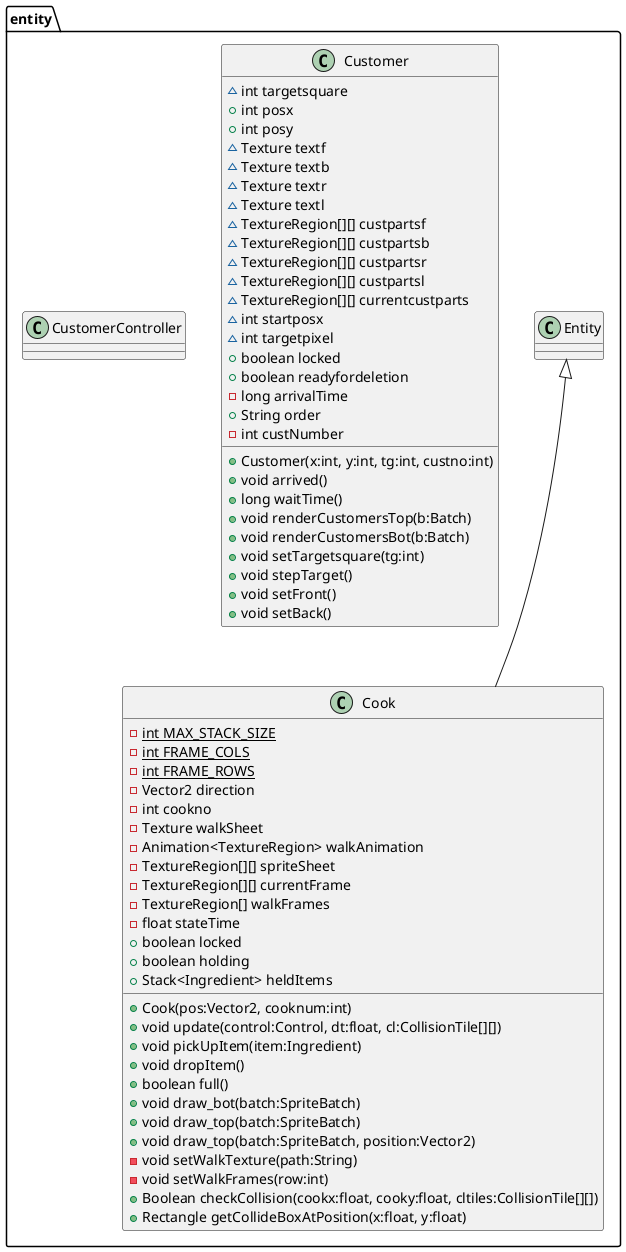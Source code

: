 @startuml
'https://plantuml.com/class-diagram
package "entity"{

class Cook extends Entity{
-{static} int MAX_STACK_SIZE
-{static} int FRAME_COLS
-{static} int FRAME_ROWS
-Vector2 direction
-int cookno
-Texture walkSheet
-Animation<TextureRegion> walkAnimation
-TextureRegion[][] spriteSheet
-TextureRegion[][] currentFrame
-TextureRegion[] walkFrames
-float stateTime
+boolean locked
+boolean holding
+Stack<Ingredient> heldItems
+Cook(pos:Vector2, cooknum:int)
+void update(control:Control, dt:float, cl:CollisionTile[][])
+void pickUpItem(item:Ingredient)
+void dropItem()
+boolean full()
+void draw_bot(batch:SpriteBatch)
+void draw_top(batch:SpriteBatch)
+void draw_top(batch:SpriteBatch, position:Vector2)
-void setWalkTexture(path:String)
-void setWalkFrames(row:int)
+Boolean checkCollision(cookx:float, cooky:float, cltiles:CollisionTile[][])
+Rectangle getCollideBoxAtPosition(x:float, y:float)
}

class Customer{
~int targetsquare
+int posx
+int posy
~Texture textf
~Texture textb
~Texture textr
~Texture textl
~TextureRegion[][] custpartsf
~TextureRegion[][] custpartsb
~TextureRegion[][] custpartsr
~TextureRegion[][] custpartsl
~TextureRegion[][] currentcustparts
~int startposx
~int targetpixel
+boolean locked
+boolean readyfordeletion
-long arrivalTime
+String order
-int custNumber
+Customer(x:int, y:int, tg:int, custno:int)
+void arrived()
+long waitTime()
+void renderCustomersTop(b:Batch)
+void renderCustomersBot(b:Batch)
+void setTargetsquare(tg:int)
+void stepTarget()
+void setFront()
+void setBack()
}

class CustomerController{}

class Entity{}

}
@enduml
